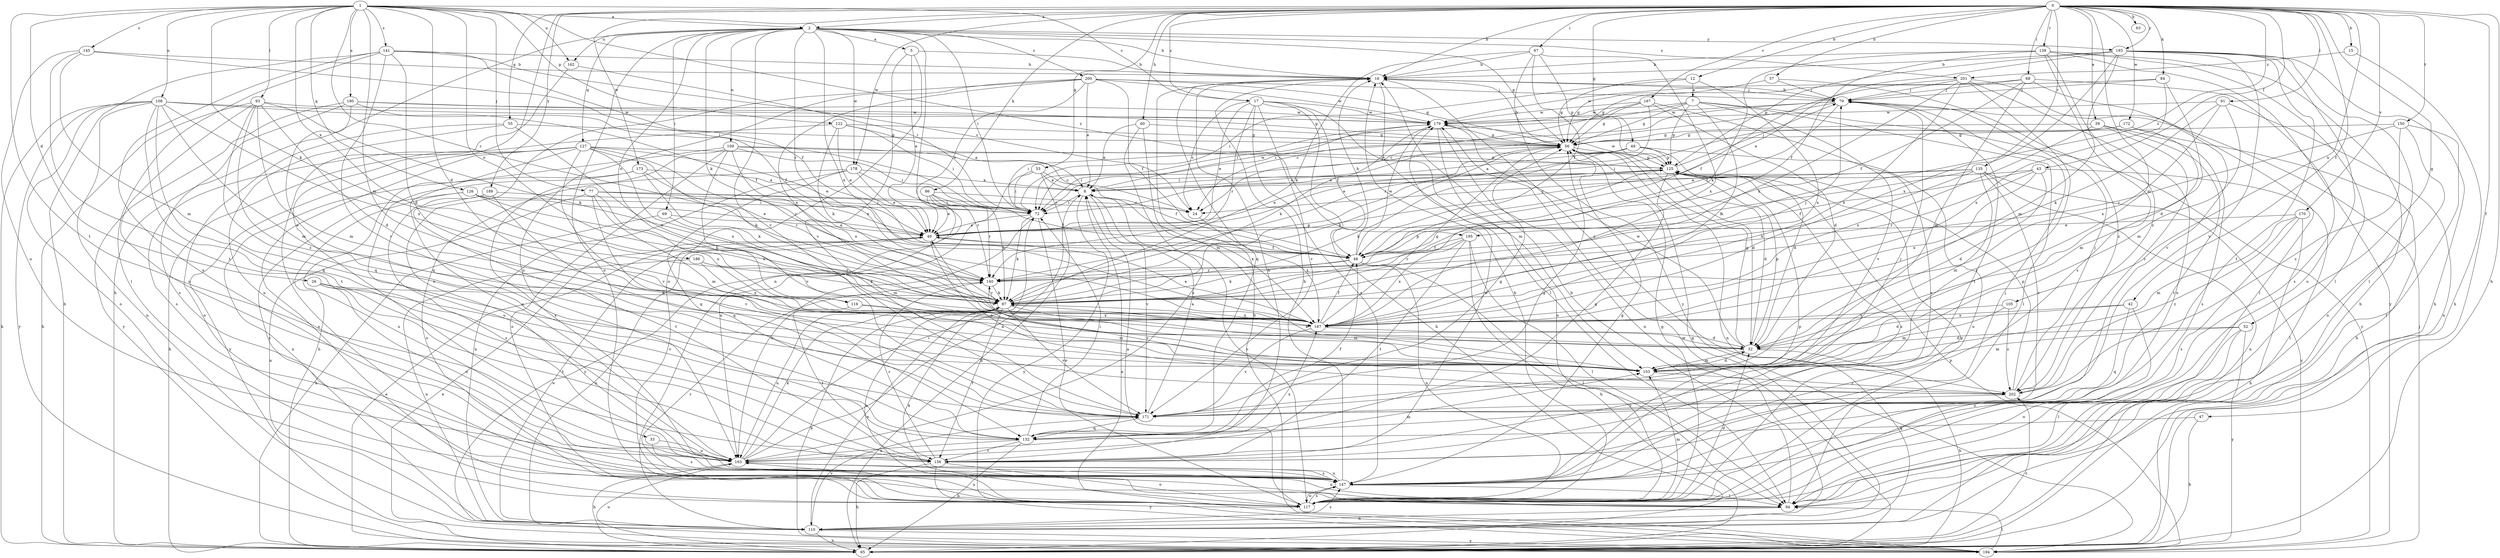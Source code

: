 strict digraph  {
0;
1;
2;
5;
7;
8;
12;
15;
16;
17;
24;
26;
32;
33;
39;
40;
42;
43;
47;
48;
49;
52;
53;
55;
56;
57;
60;
63;
65;
67;
68;
69;
72;
77;
79;
84;
86;
87;
91;
93;
94;
103;
105;
108;
109;
110;
116;
117;
122;
125;
126;
127;
132;
135;
139;
140;
141;
145;
147;
150;
156;
162;
163;
167;
170;
171;
172;
173;
178;
179;
180;
186;
187;
189;
193;
194;
195;
200;
201;
202;
0 -> 2  [label=a];
0 -> 12  [label=b];
0 -> 15  [label=b];
0 -> 16  [label=b];
0 -> 17  [label=c];
0 -> 33  [label=e];
0 -> 39  [label=e];
0 -> 42  [label=f];
0 -> 43  [label=f];
0 -> 47  [label=f];
0 -> 49  [label=g];
0 -> 52  [label=g];
0 -> 53  [label=g];
0 -> 55  [label=g];
0 -> 57  [label=h];
0 -> 60  [label=h];
0 -> 63  [label=h];
0 -> 65  [label=h];
0 -> 67  [label=i];
0 -> 68  [label=i];
0 -> 84  [label=k];
0 -> 86  [label=k];
0 -> 91  [label=l];
0 -> 103  [label=m];
0 -> 105  [label=n];
0 -> 135  [label=r];
0 -> 139  [label=r];
0 -> 150  [label=t];
0 -> 167  [label=v];
0 -> 170  [label=v];
0 -> 172  [label=w];
0 -> 173  [label=w];
0 -> 178  [label=w];
0 -> 189  [label=y];
0 -> 193  [label=y];
0 -> 195  [label=z];
1 -> 2  [label=a];
1 -> 17  [label=c];
1 -> 26  [label=d];
1 -> 32  [label=d];
1 -> 77  [label=j];
1 -> 87  [label=k];
1 -> 93  [label=l];
1 -> 103  [label=m];
1 -> 108  [label=n];
1 -> 116  [label=o];
1 -> 122  [label=p];
1 -> 126  [label=q];
1 -> 140  [label=r];
1 -> 141  [label=s];
1 -> 145  [label=s];
1 -> 156  [label=t];
1 -> 162  [label=u];
1 -> 180  [label=x];
1 -> 186  [label=x];
1 -> 195  [label=z];
2 -> 5  [label=a];
2 -> 16  [label=b];
2 -> 56  [label=g];
2 -> 65  [label=h];
2 -> 69  [label=i];
2 -> 72  [label=i];
2 -> 87  [label=k];
2 -> 109  [label=n];
2 -> 110  [label=n];
2 -> 116  [label=o];
2 -> 117  [label=o];
2 -> 127  [label=q];
2 -> 140  [label=r];
2 -> 162  [label=u];
2 -> 171  [label=v];
2 -> 178  [label=w];
2 -> 187  [label=x];
2 -> 193  [label=y];
2 -> 200  [label=z];
2 -> 201  [label=z];
5 -> 16  [label=b];
5 -> 40  [label=e];
5 -> 117  [label=o];
5 -> 171  [label=v];
7 -> 56  [label=g];
7 -> 72  [label=i];
7 -> 94  [label=l];
7 -> 125  [label=p];
7 -> 171  [label=v];
7 -> 179  [label=w];
7 -> 187  [label=x];
7 -> 194  [label=y];
8 -> 72  [label=i];
8 -> 117  [label=o];
8 -> 171  [label=v];
8 -> 179  [label=w];
8 -> 187  [label=x];
8 -> 194  [label=y];
12 -> 7  [label=a];
12 -> 56  [label=g];
12 -> 72  [label=i];
12 -> 187  [label=x];
15 -> 65  [label=h];
15 -> 201  [label=z];
16 -> 79  [label=j];
16 -> 94  [label=l];
16 -> 132  [label=q];
16 -> 202  [label=z];
17 -> 24  [label=c];
17 -> 40  [label=e];
17 -> 48  [label=f];
17 -> 65  [label=h];
17 -> 103  [label=m];
17 -> 140  [label=r];
17 -> 147  [label=s];
17 -> 171  [label=v];
17 -> 179  [label=w];
24 -> 187  [label=x];
26 -> 87  [label=k];
26 -> 156  [label=t];
26 -> 163  [label=u];
26 -> 171  [label=v];
32 -> 56  [label=g];
32 -> 65  [label=h];
32 -> 87  [label=k];
32 -> 103  [label=m];
32 -> 125  [label=p];
32 -> 179  [label=w];
33 -> 147  [label=s];
33 -> 163  [label=u];
39 -> 56  [label=g];
39 -> 147  [label=s];
39 -> 156  [label=t];
39 -> 187  [label=x];
39 -> 202  [label=z];
40 -> 48  [label=f];
40 -> 110  [label=n];
40 -> 202  [label=z];
42 -> 32  [label=d];
42 -> 117  [label=o];
42 -> 132  [label=q];
42 -> 187  [label=x];
43 -> 8  [label=a];
43 -> 32  [label=d];
43 -> 48  [label=f];
43 -> 94  [label=l];
43 -> 140  [label=r];
43 -> 187  [label=x];
47 -> 65  [label=h];
47 -> 132  [label=q];
48 -> 16  [label=b];
48 -> 87  [label=k];
48 -> 94  [label=l];
48 -> 117  [label=o];
48 -> 140  [label=r];
48 -> 179  [label=w];
49 -> 8  [label=a];
49 -> 32  [label=d];
49 -> 40  [label=e];
49 -> 72  [label=i];
49 -> 117  [label=o];
49 -> 125  [label=p];
52 -> 32  [label=d];
52 -> 94  [label=l];
52 -> 103  [label=m];
52 -> 117  [label=o];
52 -> 194  [label=y];
53 -> 8  [label=a];
53 -> 48  [label=f];
53 -> 65  [label=h];
53 -> 72  [label=i];
53 -> 163  [label=u];
55 -> 56  [label=g];
55 -> 117  [label=o];
55 -> 163  [label=u];
55 -> 187  [label=x];
56 -> 16  [label=b];
56 -> 32  [label=d];
56 -> 72  [label=i];
56 -> 87  [label=k];
56 -> 110  [label=n];
56 -> 125  [label=p];
57 -> 56  [label=g];
57 -> 79  [label=j];
57 -> 202  [label=z];
60 -> 8  [label=a];
60 -> 56  [label=g];
60 -> 103  [label=m];
60 -> 163  [label=u];
65 -> 40  [label=e];
65 -> 163  [label=u];
65 -> 179  [label=w];
65 -> 202  [label=z];
67 -> 16  [label=b];
67 -> 48  [label=f];
67 -> 87  [label=k];
67 -> 125  [label=p];
67 -> 187  [label=x];
67 -> 194  [label=y];
68 -> 48  [label=f];
68 -> 56  [label=g];
68 -> 79  [label=j];
68 -> 103  [label=m];
68 -> 147  [label=s];
68 -> 171  [label=v];
69 -> 40  [label=e];
69 -> 65  [label=h];
69 -> 103  [label=m];
72 -> 40  [label=e];
72 -> 87  [label=k];
72 -> 117  [label=o];
72 -> 163  [label=u];
77 -> 24  [label=c];
77 -> 40  [label=e];
77 -> 72  [label=i];
77 -> 103  [label=m];
77 -> 110  [label=n];
77 -> 171  [label=v];
77 -> 187  [label=x];
79 -> 16  [label=b];
79 -> 24  [label=c];
79 -> 48  [label=f];
79 -> 72  [label=i];
79 -> 156  [label=t];
79 -> 179  [label=w];
84 -> 32  [label=d];
84 -> 79  [label=j];
84 -> 179  [label=w];
84 -> 187  [label=x];
86 -> 24  [label=c];
86 -> 40  [label=e];
86 -> 48  [label=f];
86 -> 87  [label=k];
86 -> 140  [label=r];
86 -> 194  [label=y];
87 -> 56  [label=g];
87 -> 79  [label=j];
87 -> 103  [label=m];
87 -> 110  [label=n];
87 -> 117  [label=o];
87 -> 125  [label=p];
87 -> 140  [label=r];
87 -> 156  [label=t];
87 -> 163  [label=u];
87 -> 171  [label=v];
87 -> 187  [label=x];
91 -> 87  [label=k];
91 -> 103  [label=m];
91 -> 110  [label=n];
91 -> 179  [label=w];
91 -> 187  [label=x];
93 -> 32  [label=d];
93 -> 65  [label=h];
93 -> 87  [label=k];
93 -> 103  [label=m];
93 -> 132  [label=q];
93 -> 163  [label=u];
93 -> 179  [label=w];
93 -> 202  [label=z];
94 -> 16  [label=b];
94 -> 110  [label=n];
94 -> 140  [label=r];
94 -> 163  [label=u];
103 -> 32  [label=d];
103 -> 40  [label=e];
103 -> 202  [label=z];
105 -> 103  [label=m];
105 -> 187  [label=x];
105 -> 202  [label=z];
108 -> 48  [label=f];
108 -> 65  [label=h];
108 -> 103  [label=m];
108 -> 110  [label=n];
108 -> 117  [label=o];
108 -> 132  [label=q];
108 -> 156  [label=t];
108 -> 179  [label=w];
108 -> 187  [label=x];
108 -> 194  [label=y];
109 -> 24  [label=c];
109 -> 65  [label=h];
109 -> 72  [label=i];
109 -> 117  [label=o];
109 -> 125  [label=p];
109 -> 147  [label=s];
109 -> 171  [label=v];
109 -> 187  [label=x];
110 -> 40  [label=e];
110 -> 56  [label=g];
110 -> 65  [label=h];
110 -> 147  [label=s];
110 -> 171  [label=v];
110 -> 194  [label=y];
116 -> 103  [label=m];
116 -> 156  [label=t];
116 -> 187  [label=x];
117 -> 8  [label=a];
117 -> 16  [label=b];
117 -> 32  [label=d];
117 -> 56  [label=g];
117 -> 87  [label=k];
117 -> 103  [label=m];
117 -> 125  [label=p];
117 -> 147  [label=s];
117 -> 163  [label=u];
122 -> 8  [label=a];
122 -> 40  [label=e];
122 -> 56  [label=g];
122 -> 72  [label=i];
122 -> 87  [label=k];
122 -> 147  [label=s];
125 -> 8  [label=a];
125 -> 32  [label=d];
125 -> 40  [label=e];
125 -> 79  [label=j];
125 -> 87  [label=k];
125 -> 132  [label=q];
125 -> 147  [label=s];
125 -> 179  [label=w];
126 -> 40  [label=e];
126 -> 72  [label=i];
126 -> 87  [label=k];
126 -> 147  [label=s];
126 -> 163  [label=u];
126 -> 187  [label=x];
127 -> 40  [label=e];
127 -> 65  [label=h];
127 -> 87  [label=k];
127 -> 117  [label=o];
127 -> 125  [label=p];
127 -> 140  [label=r];
127 -> 163  [label=u];
127 -> 171  [label=v];
127 -> 187  [label=x];
127 -> 194  [label=y];
132 -> 48  [label=f];
132 -> 56  [label=g];
132 -> 65  [label=h];
132 -> 72  [label=i];
132 -> 156  [label=t];
132 -> 163  [label=u];
135 -> 8  [label=a];
135 -> 24  [label=c];
135 -> 48  [label=f];
135 -> 87  [label=k];
135 -> 103  [label=m];
135 -> 110  [label=n];
135 -> 171  [label=v];
135 -> 194  [label=y];
139 -> 16  [label=b];
139 -> 48  [label=f];
139 -> 65  [label=h];
139 -> 87  [label=k];
139 -> 94  [label=l];
139 -> 147  [label=s];
139 -> 194  [label=y];
139 -> 202  [label=z];
140 -> 87  [label=k];
140 -> 202  [label=z];
141 -> 16  [label=b];
141 -> 24  [label=c];
141 -> 32  [label=d];
141 -> 48  [label=f];
141 -> 65  [label=h];
141 -> 94  [label=l];
141 -> 147  [label=s];
141 -> 171  [label=v];
145 -> 16  [label=b];
145 -> 72  [label=i];
145 -> 103  [label=m];
145 -> 156  [label=t];
145 -> 163  [label=u];
147 -> 16  [label=b];
147 -> 56  [label=g];
147 -> 79  [label=j];
147 -> 94  [label=l];
147 -> 117  [label=o];
147 -> 125  [label=p];
147 -> 163  [label=u];
150 -> 56  [label=g];
150 -> 94  [label=l];
150 -> 117  [label=o];
150 -> 140  [label=r];
150 -> 202  [label=z];
156 -> 16  [label=b];
156 -> 65  [label=h];
156 -> 117  [label=o];
156 -> 140  [label=r];
156 -> 179  [label=w];
156 -> 194  [label=y];
162 -> 72  [label=i];
162 -> 94  [label=l];
163 -> 8  [label=a];
163 -> 65  [label=h];
163 -> 72  [label=i];
163 -> 87  [label=k];
163 -> 103  [label=m];
163 -> 147  [label=s];
163 -> 187  [label=x];
167 -> 24  [label=c];
167 -> 32  [label=d];
167 -> 56  [label=g];
167 -> 140  [label=r];
167 -> 147  [label=s];
167 -> 179  [label=w];
170 -> 40  [label=e];
170 -> 65  [label=h];
170 -> 103  [label=m];
170 -> 147  [label=s];
170 -> 202  [label=z];
171 -> 8  [label=a];
171 -> 56  [label=g];
171 -> 79  [label=j];
171 -> 132  [label=q];
172 -> 56  [label=g];
172 -> 65  [label=h];
172 -> 72  [label=i];
172 -> 103  [label=m];
173 -> 8  [label=a];
173 -> 87  [label=k];
173 -> 110  [label=n];
173 -> 140  [label=r];
173 -> 163  [label=u];
178 -> 8  [label=a];
178 -> 40  [label=e];
178 -> 110  [label=n];
178 -> 117  [label=o];
178 -> 132  [label=q];
178 -> 140  [label=r];
179 -> 56  [label=g];
179 -> 72  [label=i];
179 -> 87  [label=k];
179 -> 110  [label=n];
179 -> 117  [label=o];
180 -> 48  [label=f];
180 -> 56  [label=g];
180 -> 132  [label=q];
180 -> 147  [label=s];
180 -> 179  [label=w];
180 -> 194  [label=y];
186 -> 87  [label=k];
186 -> 110  [label=n];
186 -> 140  [label=r];
186 -> 187  [label=x];
187 -> 32  [label=d];
187 -> 40  [label=e];
187 -> 48  [label=f];
187 -> 56  [label=g];
187 -> 171  [label=v];
189 -> 72  [label=i];
189 -> 132  [label=q];
189 -> 147  [label=s];
189 -> 156  [label=t];
193 -> 16  [label=b];
193 -> 40  [label=e];
193 -> 65  [label=h];
193 -> 94  [label=l];
193 -> 103  [label=m];
193 -> 117  [label=o];
193 -> 125  [label=p];
193 -> 156  [label=t];
193 -> 171  [label=v];
193 -> 187  [label=x];
194 -> 8  [label=a];
194 -> 16  [label=b];
194 -> 40  [label=e];
194 -> 79  [label=j];
194 -> 87  [label=k];
194 -> 94  [label=l];
194 -> 125  [label=p];
195 -> 48  [label=f];
195 -> 65  [label=h];
195 -> 94  [label=l];
195 -> 140  [label=r];
195 -> 156  [label=t];
195 -> 187  [label=x];
200 -> 8  [label=a];
200 -> 40  [label=e];
200 -> 48  [label=f];
200 -> 56  [label=g];
200 -> 79  [label=j];
200 -> 147  [label=s];
200 -> 163  [label=u];
200 -> 179  [label=w];
200 -> 187  [label=x];
201 -> 48  [label=f];
201 -> 79  [label=j];
201 -> 87  [label=k];
201 -> 94  [label=l];
201 -> 117  [label=o];
201 -> 156  [label=t];
201 -> 187  [label=x];
202 -> 79  [label=j];
202 -> 125  [label=p];
202 -> 171  [label=v];
}

